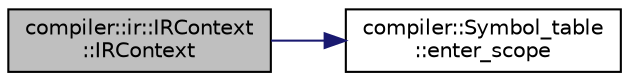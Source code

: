 digraph "compiler::ir::IRContext::IRContext"
{
 // LATEX_PDF_SIZE
  edge [fontname="Helvetica",fontsize="10",labelfontname="Helvetica",labelfontsize="10"];
  node [fontname="Helvetica",fontsize="10",shape=record];
  rankdir="LR";
  Node1 [label="compiler::ir::IRContext\l::IRContext",height=0.2,width=0.4,color="black", fillcolor="grey75", style="filled", fontcolor="black",tooltip="Construct a new IRContext object. It will also create a global context?"];
  Node1 -> Node2 [color="midnightblue",fontsize="10",style="solid",fontname="Helvetica"];
  Node2 [label="compiler::Symbol_table\l::enter_scope",height=0.2,width=0.4,color="black", fillcolor="white", style="filled",URL="$classcompiler_1_1_symbol__table.html#a3de2c6e3d140c3e966256c5f541c0a08",tooltip="Called when a scope is entered."];
}

